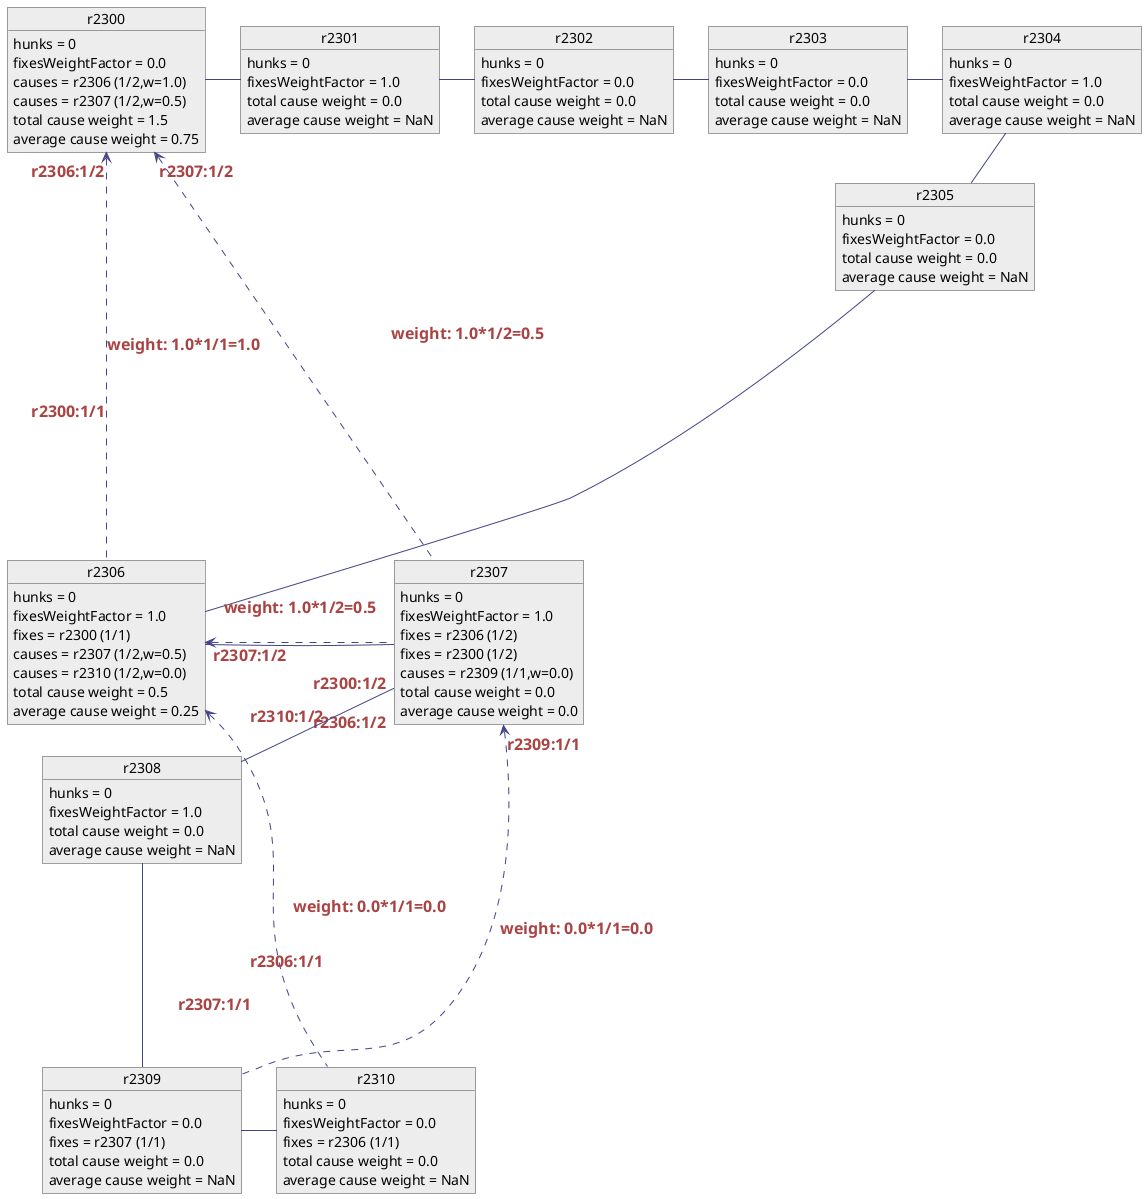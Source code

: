 @startuml
skinparam classArrowColor #444488
skinparam objectBorderColor #444444
skinparam objectBackgroundColor #EDEDED
skinparam classArrowFontStyle bold
skinparam classArrowFontSize 16
skinparam classArrowFontColor #AA4444

object r2300
r2300 : hunks = 0
r2300 : fixesWeightFactor = 0.0
r2300 : causes = r2306 (1/2,w=1.0)
r2300 : causes = r2307 (1/2,w=0.5)
r2300 : total cause weight = 1.5
r2300 : average cause weight = 0.75
object r2301
r2301 : hunks = 0
r2301 : fixesWeightFactor = 1.0
r2300 - r2301
r2301 : total cause weight = 0.0
r2301 : average cause weight = NaN
object r2302
r2302 : hunks = 0
r2302 : fixesWeightFactor = 0.0
r2301 - r2302
r2302 : total cause weight = 0.0
r2302 : average cause weight = NaN
object r2303
r2303 : hunks = 0
r2303 : fixesWeightFactor = 0.0
r2302 - r2303
r2303 : total cause weight = 0.0
r2303 : average cause weight = NaN
object r2304
r2304 : hunks = 0
r2304 : fixesWeightFactor = 1.0
r2303 - r2304
r2304 : total cause weight = 0.0
r2304 : average cause weight = NaN
object r2305
r2305 : hunks = 0
r2305 : fixesWeightFactor = 0.0
r2304 - r2305
r2305 : total cause weight = 0.0
r2305 : average cause weight = NaN
object r2306
r2306 : hunks = 0
r2306 : fixesWeightFactor = 1.0
r2305 - r2306
r2306 : fixes = r2300 (1/1)
r2300 "r2306:1/2\n\n\n\n\n\n" <... "\n\n\nr2300:1/1\n\n\n\n\n\n" r2306 : weight: 1.0*1/1=1.0\n\n\n\n\n\n
r2306 : causes = r2307 (1/2,w=0.5)
r2306 : causes = r2310 (1/2,w=0.0)
r2306 : total cause weight = 0.5
r2306 : average cause weight = 0.25
object r2307
r2307 : hunks = 0
r2307 : fixesWeightFactor = 1.0
r2306 - r2307
r2307 : fixes = r2306 (1/2)
r2306 "r2307:1/2\n" <... "\n\n\nr2306:1/2\n" r2307 : weight: 1.0*1/2=0.5\n
r2307 : fixes = r2300 (1/2)
r2300 "r2307:1/2\n\n\n\n\n\n\n" <... "\n\n\n\nr2300:1/2\n\n\n\n\n\n\n" r2307 : weight: 1.0*1/2=0.5\n\n\n\n\n\n\n
r2307 : causes = r2309 (1/1,w=0.0)
r2307 : total cause weight = 0.0
r2307 : average cause weight = 0.0
object r2308
r2308 : hunks = 0
r2308 : fixesWeightFactor = 1.0
r2307 - r2308
r2308 : total cause weight = 0.0
r2308 : average cause weight = NaN
object r2309
r2309 : hunks = 0
r2309 : fixesWeightFactor = 0.0
r2308 - r2309
r2309 : fixes = r2307 (1/1)
r2307 "r2309:1/1\n\n" <... "\n\n\nr2307:1/1\n\n" r2309 : weight: 0.0*1/1=0.0\n\n
r2309 : total cause weight = 0.0
r2309 : average cause weight = NaN
object r2310
r2310 : hunks = 0
r2310 : fixesWeightFactor = 0.0
r2309 - r2310
r2310 : fixes = r2306 (1/1)
r2306 "r2310:1/2\n\n\n\n" <... "\n\n\nr2306:1/1\n\n\n\n" r2310 : weight: 0.0*1/1=0.0\n\n\n\n
r2310 : total cause weight = 0.0
r2310 : average cause weight = NaN
@enduml
